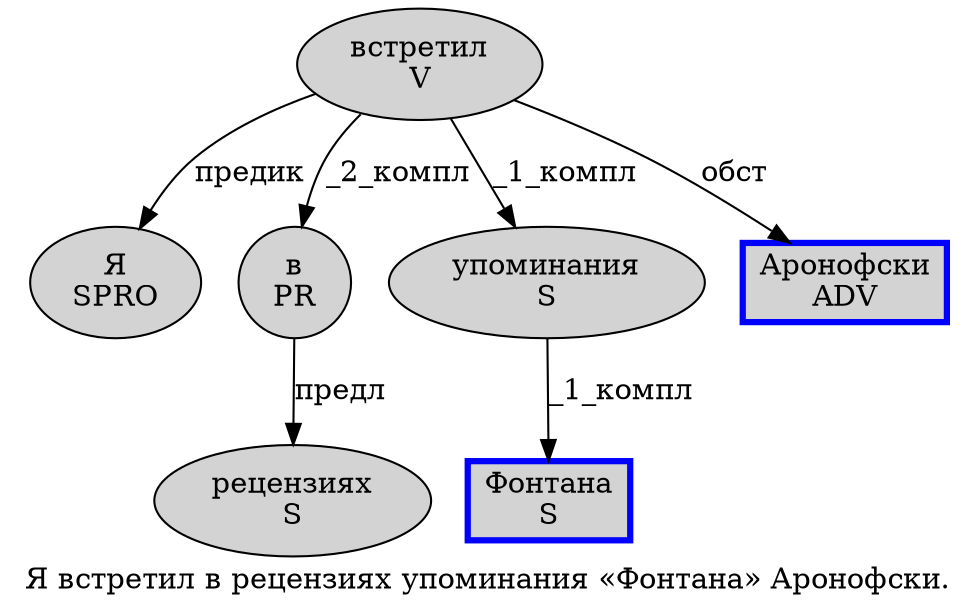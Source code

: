 digraph SENTENCE_483 {
	graph [label="Я встретил в рецензиях упоминания «Фонтана» Аронофски."]
	node [style=filled]
		0 [label="Я
SPRO" color="" fillcolor=lightgray penwidth=1 shape=ellipse]
		1 [label="встретил
V" color="" fillcolor=lightgray penwidth=1 shape=ellipse]
		2 [label="в
PR" color="" fillcolor=lightgray penwidth=1 shape=ellipse]
		3 [label="рецензиях
S" color="" fillcolor=lightgray penwidth=1 shape=ellipse]
		4 [label="упоминания
S" color="" fillcolor=lightgray penwidth=1 shape=ellipse]
		6 [label="Фонтана
S" color=blue fillcolor=lightgray penwidth=3 shape=box]
		8 [label="Аронофски
ADV" color=blue fillcolor=lightgray penwidth=3 shape=box]
			1 -> 0 [label="предик"]
			1 -> 2 [label="_2_компл"]
			1 -> 4 [label="_1_компл"]
			1 -> 8 [label="обст"]
			4 -> 6 [label="_1_компл"]
			2 -> 3 [label="предл"]
}